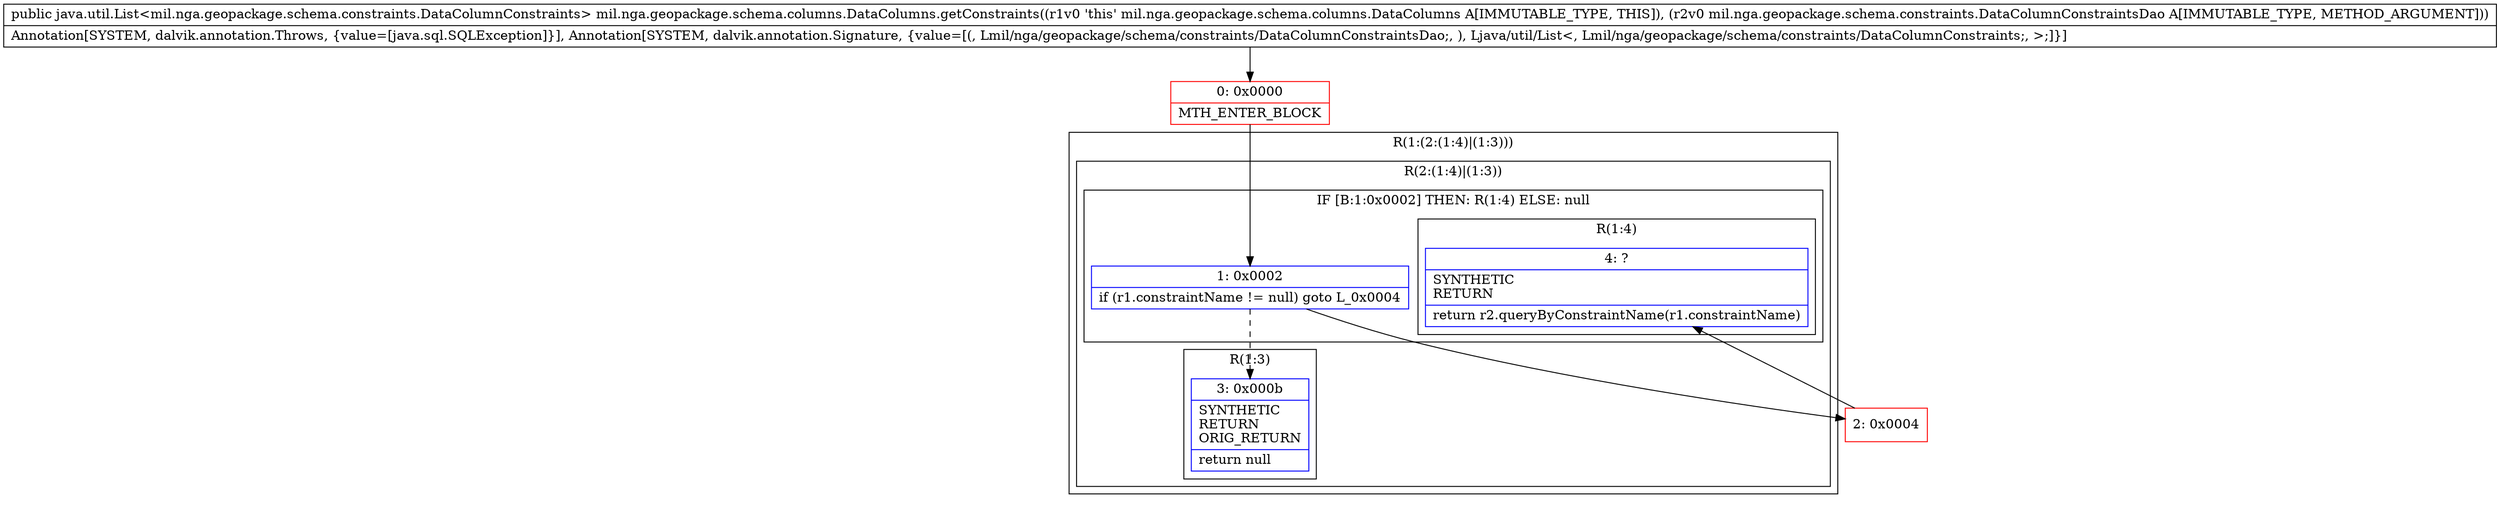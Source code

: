 digraph "CFG formil.nga.geopackage.schema.columns.DataColumns.getConstraints(Lmil\/nga\/geopackage\/schema\/constraints\/DataColumnConstraintsDao;)Ljava\/util\/List;" {
subgraph cluster_Region_1444208175 {
label = "R(1:(2:(1:4)|(1:3)))";
node [shape=record,color=blue];
subgraph cluster_Region_1398335459 {
label = "R(2:(1:4)|(1:3))";
node [shape=record,color=blue];
subgraph cluster_IfRegion_65773135 {
label = "IF [B:1:0x0002] THEN: R(1:4) ELSE: null";
node [shape=record,color=blue];
Node_1 [shape=record,label="{1\:\ 0x0002|if (r1.constraintName != null) goto L_0x0004\l}"];
subgraph cluster_Region_1513299420 {
label = "R(1:4)";
node [shape=record,color=blue];
Node_4 [shape=record,label="{4\:\ ?|SYNTHETIC\lRETURN\l|return r2.queryByConstraintName(r1.constraintName)\l}"];
}
}
subgraph cluster_Region_715543827 {
label = "R(1:3)";
node [shape=record,color=blue];
Node_3 [shape=record,label="{3\:\ 0x000b|SYNTHETIC\lRETURN\lORIG_RETURN\l|return null\l}"];
}
}
}
Node_0 [shape=record,color=red,label="{0\:\ 0x0000|MTH_ENTER_BLOCK\l}"];
Node_2 [shape=record,color=red,label="{2\:\ 0x0004}"];
MethodNode[shape=record,label="{public java.util.List\<mil.nga.geopackage.schema.constraints.DataColumnConstraints\> mil.nga.geopackage.schema.columns.DataColumns.getConstraints((r1v0 'this' mil.nga.geopackage.schema.columns.DataColumns A[IMMUTABLE_TYPE, THIS]), (r2v0 mil.nga.geopackage.schema.constraints.DataColumnConstraintsDao A[IMMUTABLE_TYPE, METHOD_ARGUMENT]))  | Annotation[SYSTEM, dalvik.annotation.Throws, \{value=[java.sql.SQLException]\}], Annotation[SYSTEM, dalvik.annotation.Signature, \{value=[(, Lmil\/nga\/geopackage\/schema\/constraints\/DataColumnConstraintsDao;, ), Ljava\/util\/List\<, Lmil\/nga\/geopackage\/schema\/constraints\/DataColumnConstraints;, \>;]\}]\l}"];
MethodNode -> Node_0;
Node_1 -> Node_2;
Node_1 -> Node_3[style=dashed];
Node_0 -> Node_1;
Node_2 -> Node_4;
}

